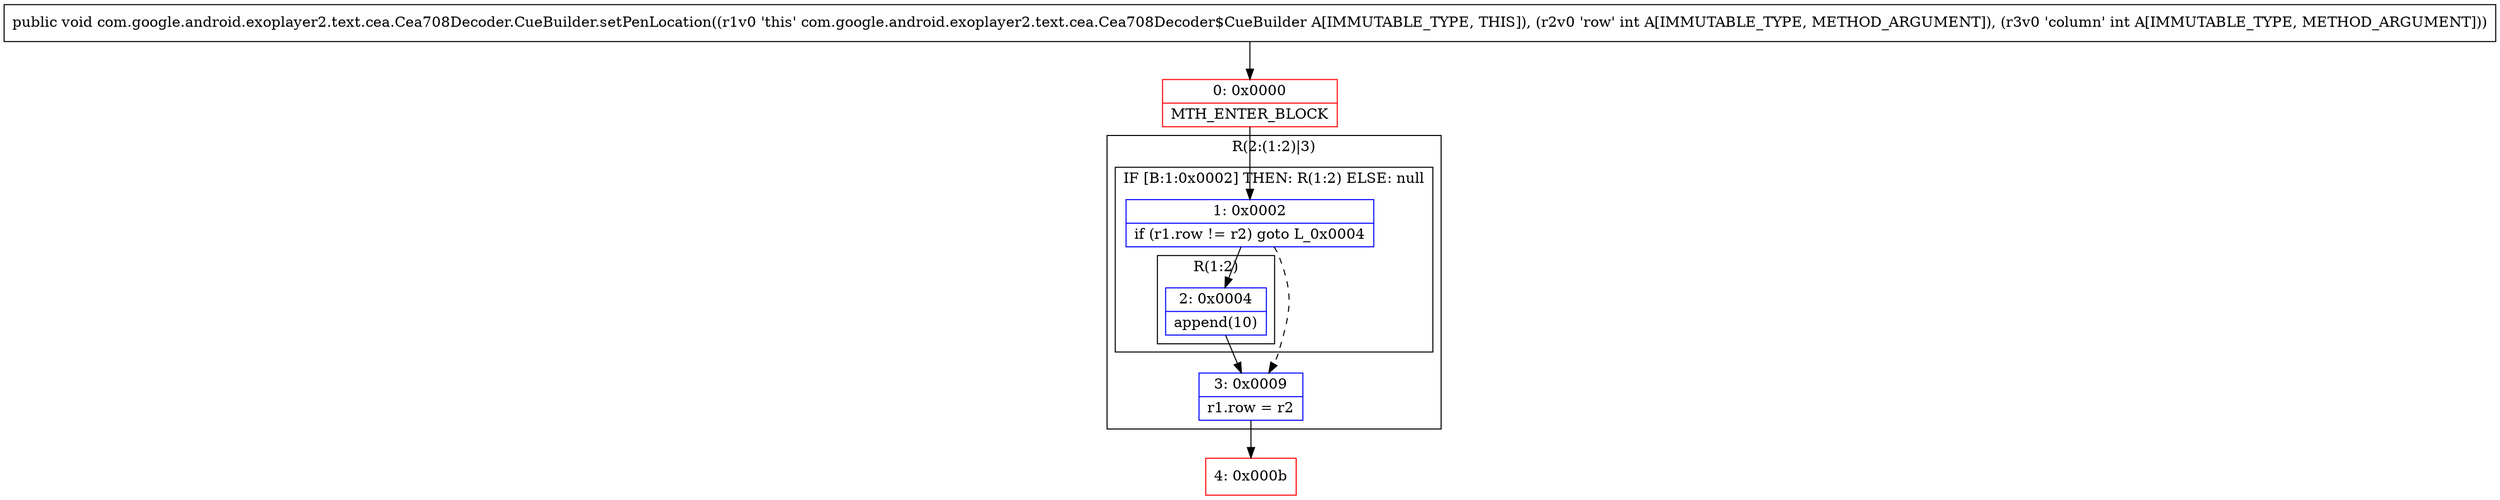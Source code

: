 digraph "CFG forcom.google.android.exoplayer2.text.cea.Cea708Decoder.CueBuilder.setPenLocation(II)V" {
subgraph cluster_Region_247998765 {
label = "R(2:(1:2)|3)";
node [shape=record,color=blue];
subgraph cluster_IfRegion_1226810708 {
label = "IF [B:1:0x0002] THEN: R(1:2) ELSE: null";
node [shape=record,color=blue];
Node_1 [shape=record,label="{1\:\ 0x0002|if (r1.row != r2) goto L_0x0004\l}"];
subgraph cluster_Region_1160280465 {
label = "R(1:2)";
node [shape=record,color=blue];
Node_2 [shape=record,label="{2\:\ 0x0004|append(10)\l}"];
}
}
Node_3 [shape=record,label="{3\:\ 0x0009|r1.row = r2\l}"];
}
Node_0 [shape=record,color=red,label="{0\:\ 0x0000|MTH_ENTER_BLOCK\l}"];
Node_4 [shape=record,color=red,label="{4\:\ 0x000b}"];
MethodNode[shape=record,label="{public void com.google.android.exoplayer2.text.cea.Cea708Decoder.CueBuilder.setPenLocation((r1v0 'this' com.google.android.exoplayer2.text.cea.Cea708Decoder$CueBuilder A[IMMUTABLE_TYPE, THIS]), (r2v0 'row' int A[IMMUTABLE_TYPE, METHOD_ARGUMENT]), (r3v0 'column' int A[IMMUTABLE_TYPE, METHOD_ARGUMENT])) }"];
MethodNode -> Node_0;
Node_1 -> Node_2;
Node_1 -> Node_3[style=dashed];
Node_2 -> Node_3;
Node_3 -> Node_4;
Node_0 -> Node_1;
}

